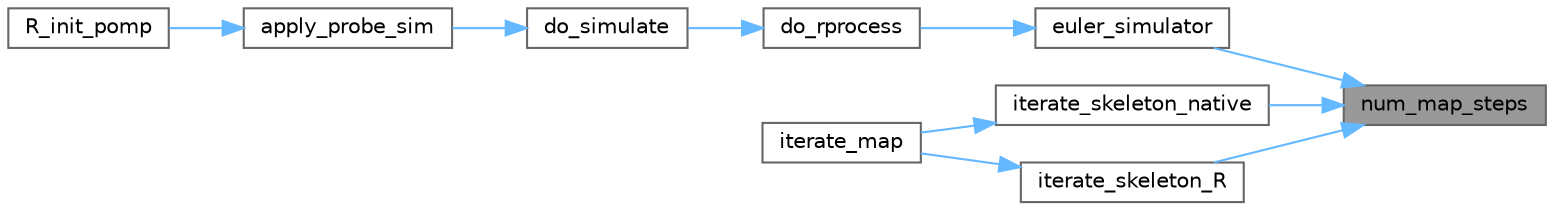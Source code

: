 digraph "num_map_steps"
{
 // LATEX_PDF_SIZE
  bgcolor="transparent";
  edge [fontname=Helvetica,fontsize=10,labelfontname=Helvetica,labelfontsize=10];
  node [fontname=Helvetica,fontsize=10,shape=box,height=0.2,width=0.4];
  rankdir="RL";
  Node1 [id="Node000001",label="num_map_steps",height=0.2,width=0.4,color="gray40", fillcolor="grey60", style="filled", fontcolor="black",tooltip=" "];
  Node1 -> Node2 [id="edge1_Node000001_Node000002",dir="back",color="steelblue1",style="solid",tooltip=" "];
  Node2 [id="Node000002",label="euler_simulator",height=0.2,width=0.4,color="grey40", fillcolor="white", style="filled",URL="$euler_8c.html#af1e18bd117c75ccef2b6bd7f45439b44",tooltip=" "];
  Node2 -> Node3 [id="edge2_Node000002_Node000003",dir="back",color="steelblue1",style="solid",tooltip=" "];
  Node3 [id="Node000003",label="do_rprocess",height=0.2,width=0.4,color="grey40", fillcolor="white", style="filled",URL="$rprocess_8c.html#a91f2867fc46d33e1778108853725d74a",tooltip=" "];
  Node3 -> Node4 [id="edge3_Node000003_Node000004",dir="back",color="steelblue1",style="solid",tooltip=" "];
  Node4 [id="Node000004",label="do_simulate",height=0.2,width=0.4,color="grey40", fillcolor="white", style="filled",URL="$simulate_8c.html#adbe89f4789c66d534f2521bc3c4c98e7",tooltip=" "];
  Node4 -> Node5 [id="edge4_Node000004_Node000005",dir="back",color="steelblue1",style="solid",tooltip=" "];
  Node5 [id="Node000005",label="apply_probe_sim",height=0.2,width=0.4,color="grey40", fillcolor="white", style="filled",URL="$probe_8c.html#ad2595c6a453ae9fad2f232595ced5ccc",tooltip=" "];
  Node5 -> Node6 [id="edge5_Node000005_Node000006",dir="back",color="steelblue1",style="solid",tooltip=" "];
  Node6 [id="Node000006",label="R_init_pomp",height=0.2,width=0.4,color="grey40", fillcolor="white", style="filled",URL="$init_8c.html#ac82c44c250cd2f69f3259d56f09c1c26",tooltip=" "];
  Node1 -> Node7 [id="edge6_Node000001_Node000007",dir="back",color="steelblue1",style="solid",tooltip=" "];
  Node7 [id="Node000007",label="iterate_skeleton_native",height=0.2,width=0.4,color="grey40", fillcolor="white", style="filled",URL="$skeleton_8c.html#aca7782b5824af2ba096aa0d7f1c4834b",tooltip=" "];
  Node7 -> Node8 [id="edge7_Node000007_Node000008",dir="back",color="steelblue1",style="solid",tooltip=" "];
  Node8 [id="Node000008",label="iterate_map",height=0.2,width=0.4,color="grey40", fillcolor="white", style="filled",URL="$trajectory_8c.html#a3ee9c5f69ec3b1b090448cb76634602d",tooltip=" "];
  Node1 -> Node9 [id="edge8_Node000001_Node000009",dir="back",color="steelblue1",style="solid",tooltip=" "];
  Node9 [id="Node000009",label="iterate_skeleton_R",height=0.2,width=0.4,color="grey40", fillcolor="white", style="filled",URL="$skeleton_8c.html#ab2d2bf78c9a2e064a57e6c9bf3d52bc2",tooltip=" "];
  Node9 -> Node8 [id="edge9_Node000009_Node000008",dir="back",color="steelblue1",style="solid",tooltip=" "];
}
